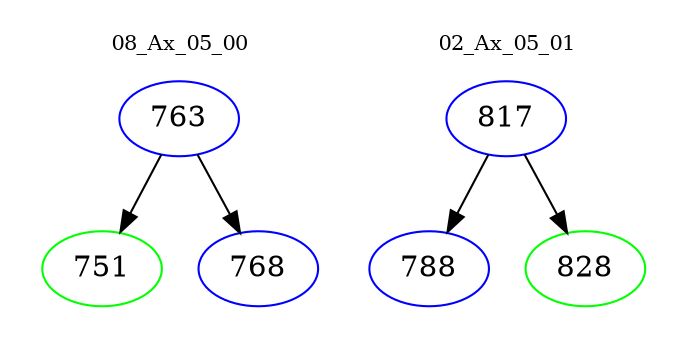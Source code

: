 digraph{
subgraph cluster_0 {
color = white
label = "08_Ax_05_00";
fontsize=10;
T0_763 [label="763", color="blue"]
T0_763 -> T0_751 [color="black"]
T0_751 [label="751", color="green"]
T0_763 -> T0_768 [color="black"]
T0_768 [label="768", color="blue"]
}
subgraph cluster_1 {
color = white
label = "02_Ax_05_01";
fontsize=10;
T1_817 [label="817", color="blue"]
T1_817 -> T1_788 [color="black"]
T1_788 [label="788", color="blue"]
T1_817 -> T1_828 [color="black"]
T1_828 [label="828", color="green"]
}
}
